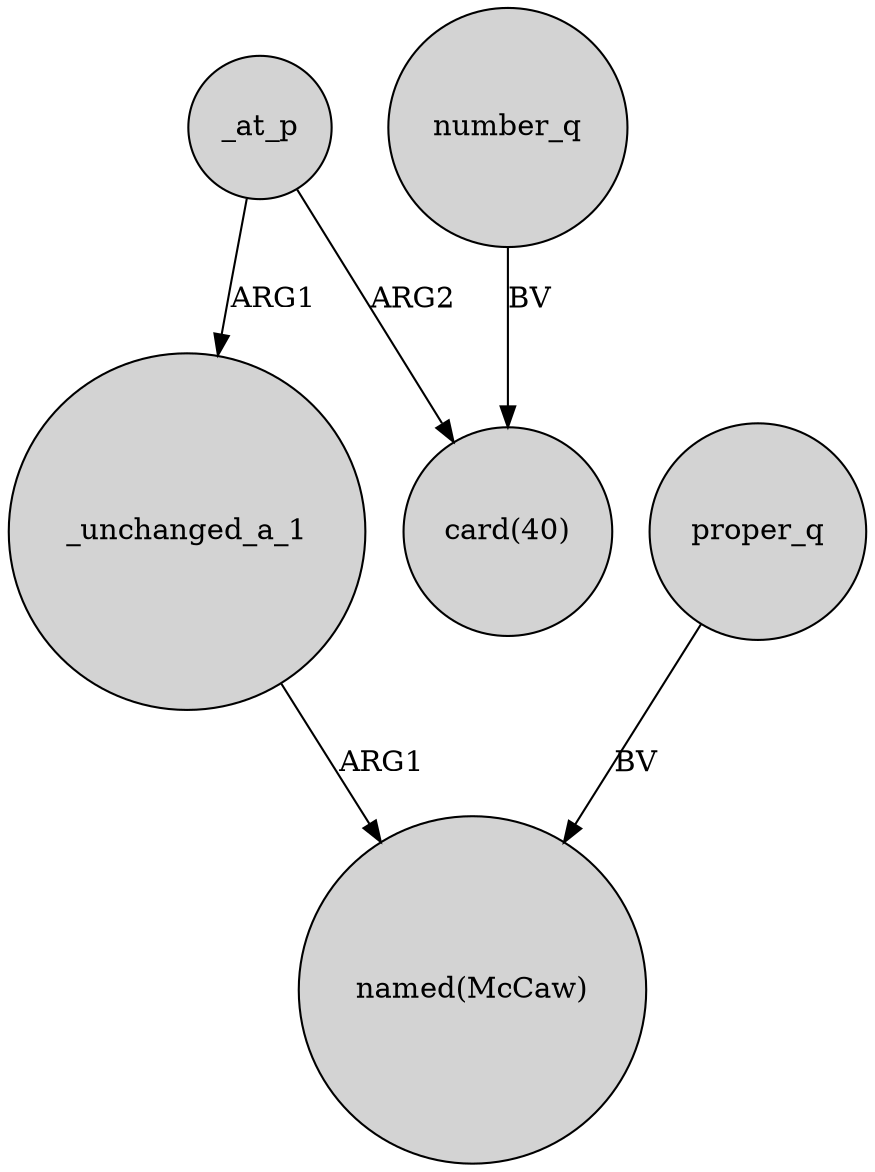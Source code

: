 digraph {
	node [shape=circle style=filled]
	_at_p -> _unchanged_a_1 [label=ARG1]
	_unchanged_a_1 -> "named(McCaw)" [label=ARG1]
	proper_q -> "named(McCaw)" [label=BV]
	number_q -> "card(40)" [label=BV]
	_at_p -> "card(40)" [label=ARG2]
}
